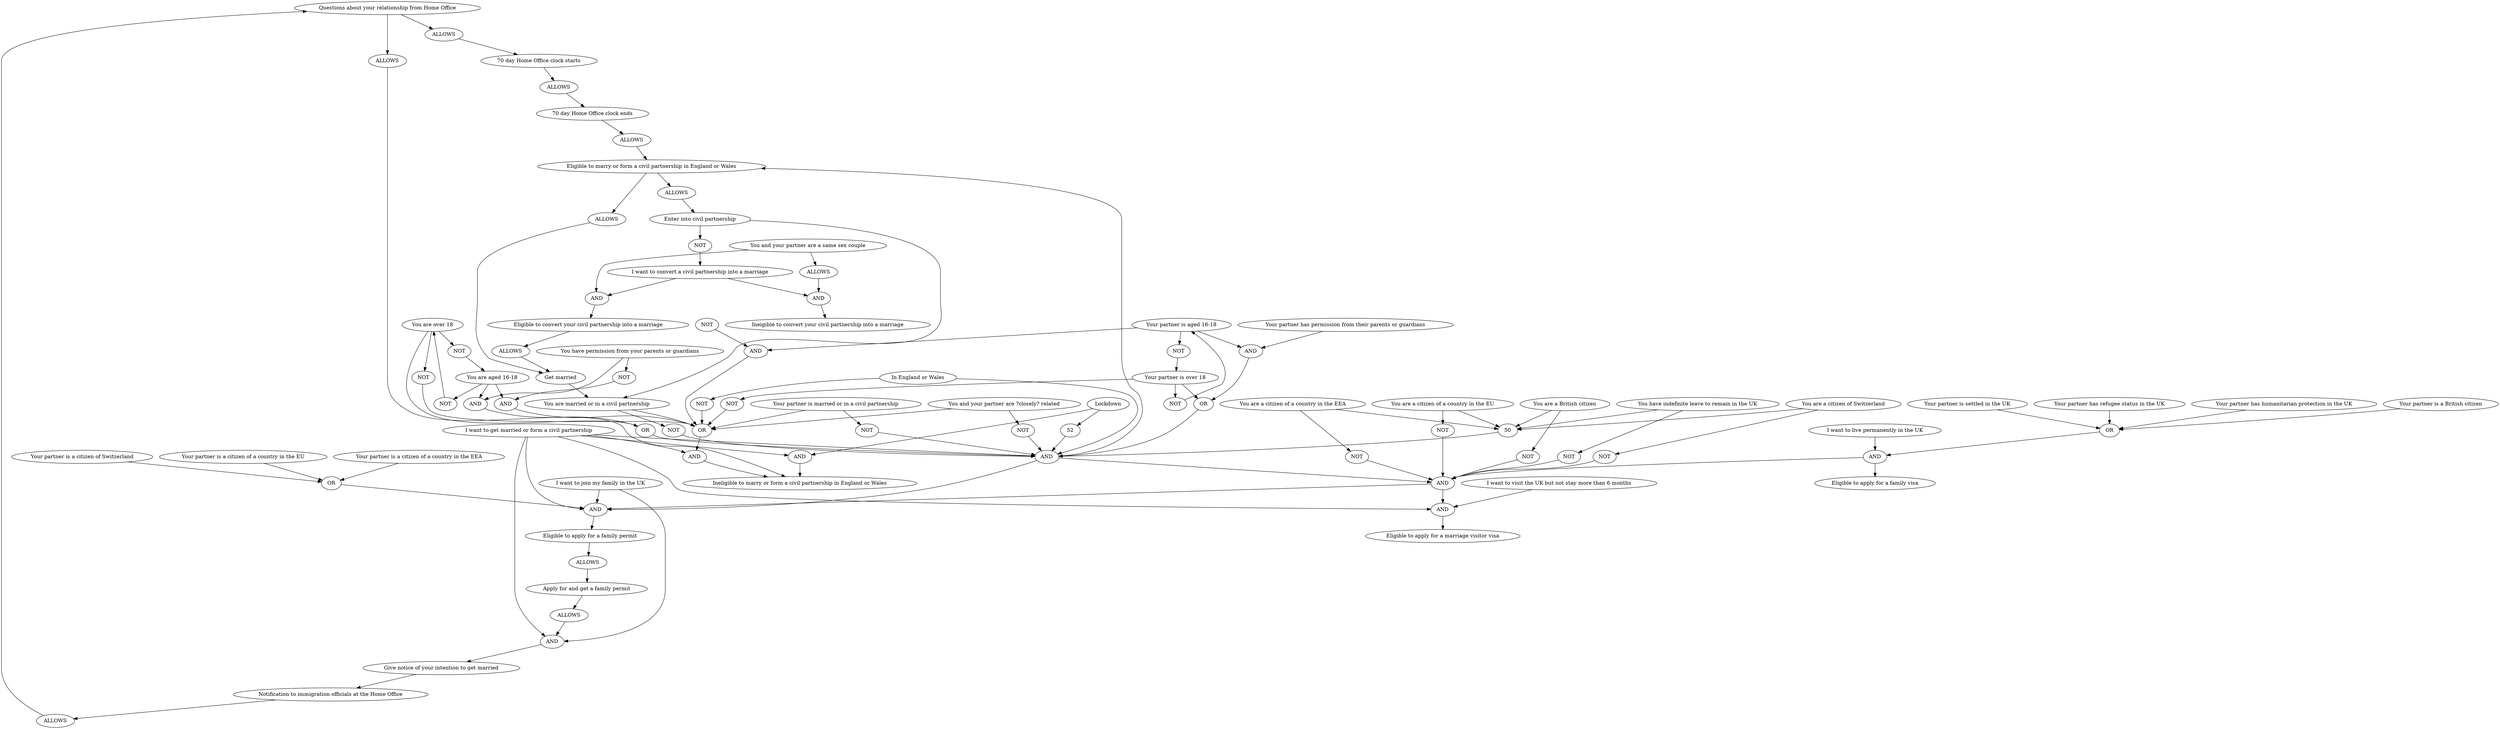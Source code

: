 digraph marriage {
	
	// nodes
	// logic steps
	1[label="AND"]
	2[label="AND"]
	3[label="OR"]
	4[label="AND"]
	5[label="AND"]
	6[label="OR"]
	7[label="AND"]
	8[label="NOT"]
	8[label="NOT"]
	9[label="NOT"]
	10[label="NOT"]
	11[label="NOT"]
	12[label="NOT"]
	13[label="AND"]
	14[label="ALLOWS"]
	15[label="ALLOWS"]
	16[label="ALLOWS"]
	17[label="ALLOWS"]
	18[label="ALLOWS"]
	19[label="ALLOWS"]
	20[label="ALLOWS"]
	21[label="AND"]
	22[label="OR"]
	23[label="AND"]
	22[label="OR"]
	24[label="AND"]
	25[label="NOT"]
	26[label="AND"]
	27[label="NOT"]
	28[label="NOT"]
	29[label="NOT"]
	30[label="NOT"]
	31[label="AND"]
	32[label="AND"]
	33[label="OR"]
	34[label="NOT"]
	35[label="NOT"]
	36[label="ALLOWS"]
	37[label="ALLOWS"]
	38[label="NOT"]
	39[label="ALLOWS"]
	40[label="NOT"]
	41[label="NOT"]
	42[label="NOT"]
	43[label="NOT"]
	44[label="OR"]
	45[label="NOT"]
	46[label="AND"]
	47[label="ALLOWS"]
	48[label="AND"]
	
	// process steps
	AA[label="I want to visit the UK but not stay more than 6 months"]
	AB[label="Eligible to apply for a marriage visitor visa"]
	AC[label="Your partner is a British citizen"]
	AD[label="Your partner is settled in the UK"]
	AE[label="Your partner has refugee status in the UK"]
	AF[label="Your partner has humanitarian protection in the UK"]
	AG[label="I want to live permanently in the UK"]
	AH[label="Eligible to apply for a family visa"]
	AI[label="Your partner is a citizen of a country in the EU"]
	AJ[label="Your partner is a citizen of a country in the EEA"]
	AK[label="Your partner is a citizen of Switzerland"]
	AL[label="I want to join my family in the UK"]
	AM[label="Eligible to apply for a family permit"]
	AN[label="Apply for and get a family permit"]
	AO[label="Give notice of your intention to get married"]
	AP[label="Notification to immigration officials at the Home Office"]
	AQ[label="Questions about your relationship from Home Office"]
	AR[label="70 day Home Office clock starts"]
	AS[label="70 day Home Office clock ends"]
	AT[label="You have indefinite leave to remain in the UK"]
	AU[label="You are a citizen of Switzerland"]
	AV[label="You are a citizen of a country in the EEA"]
	AW[label="You are a citizen of a country in the EU"]
	AX[label="You are a British citizen"]
	AY[label="Lockdown"]
	AZ[label="Ineligible to marry or form a civil partnership in England or Wales"]
	BA[label="I want to get married or form a civil partnership"]
	BB[label="You have permission from your parents or guardians"]
	BC[label="You are aged 16-18"]
	BD[label="You are over 18"]
	BE[label="Your partner has permission from their parents or guardians"]
	BF[label="Your partner is aged 16-18"]
	BG[label="Your partner is over 18"]
	BH[label="You are married or in a civil partnership"]
	BI[label="Your partner is married or in a civil partnership"]
	BJ[label="You and your partner are ?closely? related"]
	BK[label="In England or Wales"]
	BL[label="Eligible to marry or form a civil partnership in England or Wales"]
	BM[label="Get married"]
	BN[label="Enter into civil partnership"]
	BO[label="Eligible to convert your civil partnership into a marriage"]
	BP[label="I want to convert a civil partnership into a marriage"]
	BQ[label="You and your partner are a same sex couple"]
	BR[label="Ineigible to convert your civil partnership into a marriage"]
	
	// edges
	1 -> AZ
	2 -> AB
	3 -> 4
	4 -> 5
	4 -> AH
	5 -> 2
	5 -> 7
	6 -> 7
	7 -> AM
	8 -> 5
	9 -> 5
	10 -> 5
	11 -> 5
	12 -> 5
	13 -> AO
	14 -> AN
	15 -> 13
	16 -> AQ
	17 -> AZ
	18 -> AR
	19 -> AS
	20 -> BL
	21 -> 5
	21 -> BL
	21 -> 7
	22 -> 21
	23 -> 22
	24 -> AZ
	25 -> 26
	26 -> 44
	27 -> BD
	28 -> BC
	29 -> 44
	30 -> 31
	31 -> 44
	32 -> 33
	33 -> 21
	34 -> 21
	35 -> 21
	36 -> BM
	37 -> BN
	38 -> BP
	39 -> BM
	40 -> 21
	41 -> BG
	42 -> BF
	43 -> 44
	44 -> 24
	45 -> 44
	46 -> BO
	47 -> 48
	48 -> BR
	50 -> 21
	52 -> 21
	AA -> 2
	AC -> 3
	AD -> 3
	AE -> 3
	AF -> 3
	AG -> 4
	AI -> 6
	AJ -> 6
	AK -> 6
	AL -> 7
	AL -> 13
	AM -> 14
	AN -> 15
	AO -> AP
	AP -> 16
	AQ -> 17
	AQ -> 18
	AR -> 19
	AS -> 20
	AT -> 12
	AT -> 50
	AU -> 11
	AU -> 50
	AV -> 10
	AV -> 50
	AW -> 9
	AW -> 50
	AX -> 8
	AX -> 50
	AY -> 1
	AY -> 52
	BA -> 1
	BA -> 2
	BA -> 7
	BA -> 13
	BA -> 24
	BA -> 21
	BB -> 23
	BB -> 25
	BC -> 23
	BC -> 26
	BC -> 27
	BD -> 22
	BD -> 28
	BD -> 29
	BE -> 32
	BF -> 31
	BF -> 32
	BF -> 41
	BG -> 33
	BG -> 42
	BG -> 43
	BH -> 34
	BH -> 44
	BI -> 35
	BI -> 44
	BJ -> 40
	BJ -> 44
	BK -> 21
	BK -> 45
	BL -> 36
	BL -> 37
	BM -> BH
	BN -> 38
	BN -> BH
	BO -> 39
	BP -> 46
	BP -> 48
	BQ -> 46
	BQ -> 47
}